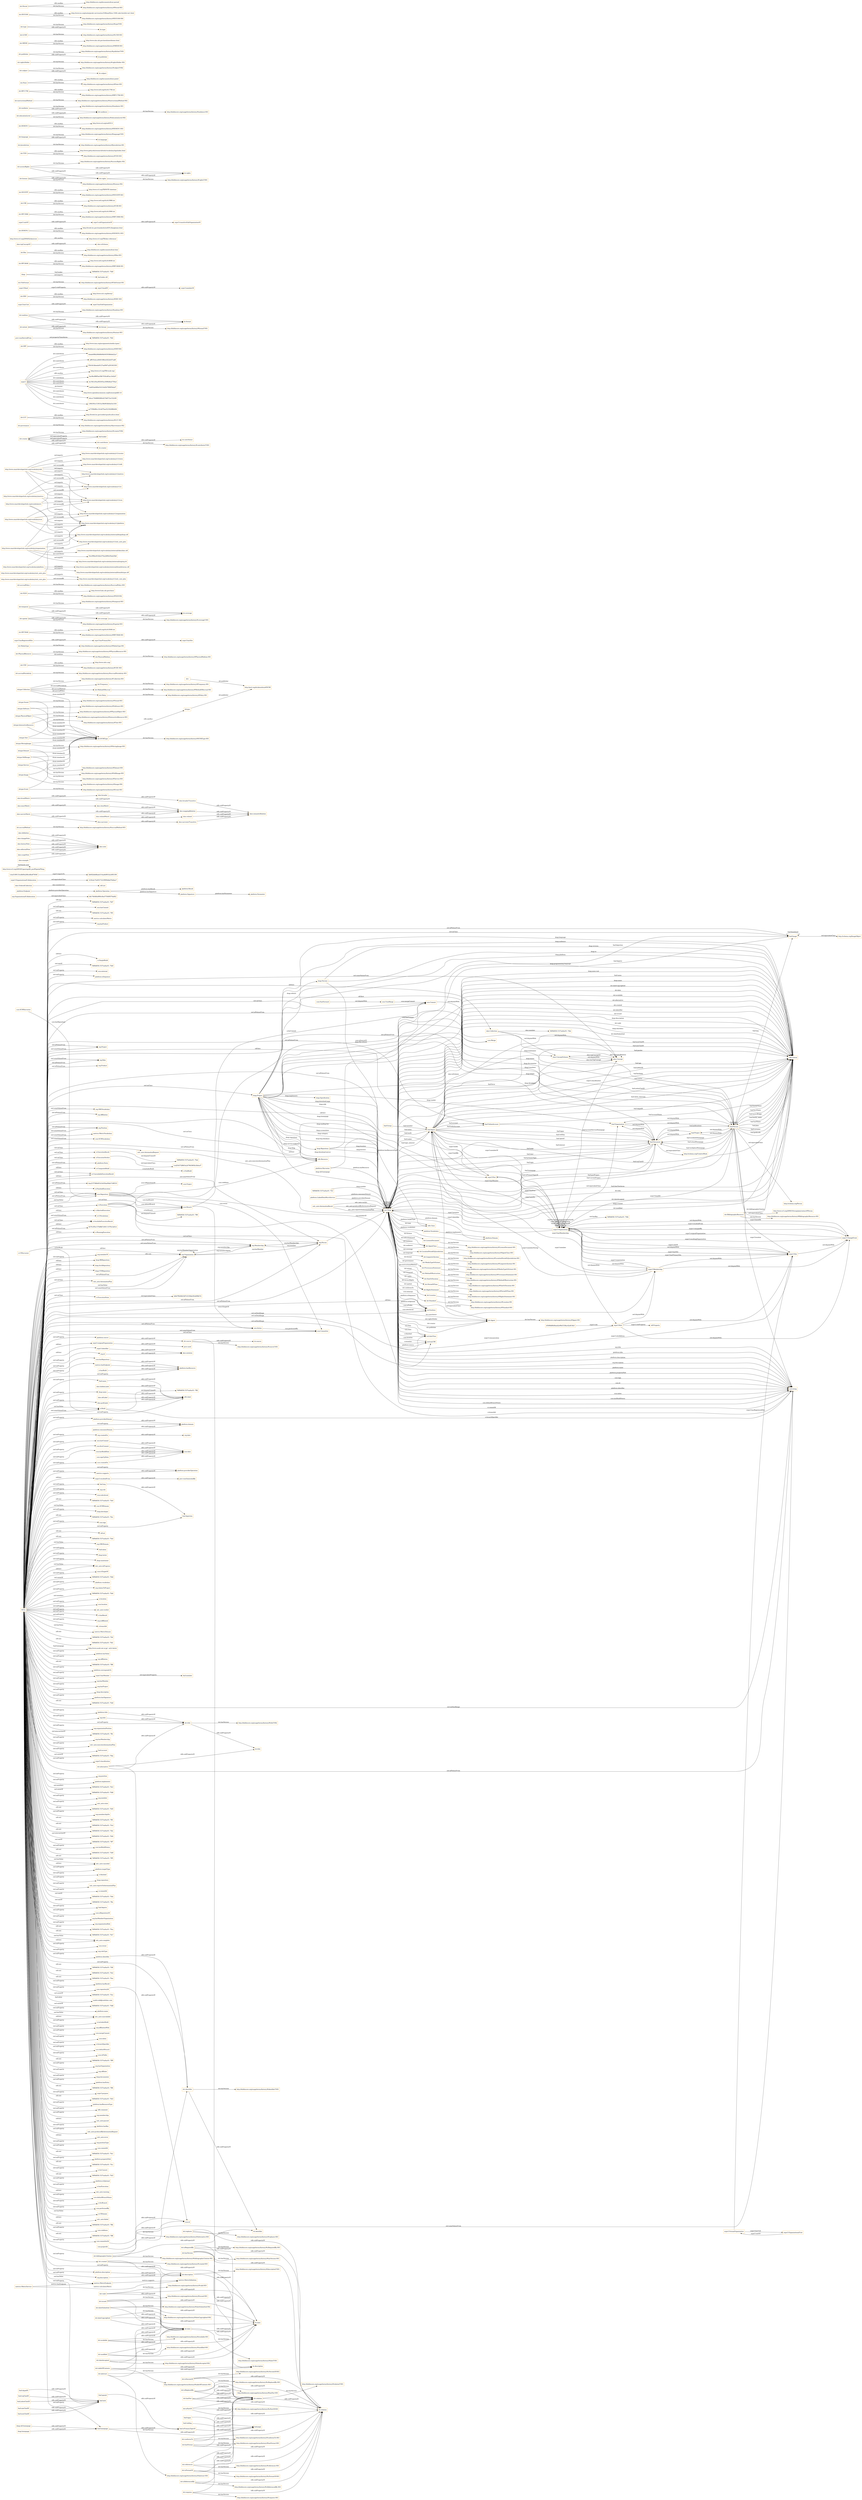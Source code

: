 digraph ar2dtool_diagram { 
rankdir=LR;
size="1501"
node [shape = rectangle, color="orange"]; "scm:Repository" "org:Organization" "org:Project" "org:Membership" "b8c74648fa9f90c0be575f4f9579a802" "org:Role" "org:OrganizationalCollaboration" "org:Product" "org:Person" "org:ORGVocabulary" "org:Affiliation" "skos:Concept" "org:Position" "metrics:MetricVocabulary" "metrics:MetricDefinition" "metrics:MetricEndpoint" "metrics:MetricService" "scm:SCMVocabulary" "scm:SCMHarvester" "scm:TrueMerge" "scm:Merge" "scm:FastForward" "scm:Commit" "scm:Branch" "scm:Action" "platform:Operation" "platform:Result" "platform:Endpoint" "platform:Signature" "platform:Parameter" "platform:Vocabulary" "platform:Domain" "platform:Harvester" "platform:LinkedDataMicroService" "platform:Entry" "2db47ffc68d3267e5106de5fcb696b7d" "ci:ExecutionResult" "ci:UnavailableExecutionResult" "ci:SubBuild" "ci:Build" "ci:ExecutionVerdict" "daa215748b401b1b430ae94de7c96533" "1cd254372ff403e247963905b1fb4cd7" "ci:FinishedExecution" "ci:CompositeBuild" "ci:Execution" "ci:CIHarvester" "ci:ExecutionState" "ci:AbortedExecution" "ci:CIVocabulary" "ci:AvailableExecutionResult" "627fc3f5e137b88b7e94111078c3e61d" "ci:RunningExecution" "56f9d658:1537ea0ac01:-7fde" "skos:OrderedCollection" "skos:Collection" "skos:ConceptScheme" "orgw3:Post" "1218cdc74c8537321f9994dbd76d4ee7" "d5498d80d9aed2e99e5338ac42e814b3" "2b602fa8d8aeb314aa6d901b2c893190" "orgw3:Site" "orgw3:FormalOrganization" "orgw3:OrganizationalCollaboration" "orgw3:Organization" "orgw3:Role" "orgw3:OrganizationalUnit" "1cba5189133cefb69a268ce8be87404f" "orgw3:ChangeEvent" "orgw3:Membership" "doap:BKRepository" "doap:ArchRepository" "doap:CVSRepository" "56f9d658:1537ea0ac01:-7fcf" "oslc_auto:AutomationResult" "oslc_auto:AutomationRequest" "oslc_auto:AutomationPlan" "foaf:Image" "foaf:Project" "foaf:Agent" "foaf:Document" "rdfs:Class" "http://www.w3.org/2003/01/geo/wgs84_pos#SpatialThing" "foaf:OnlineAccount" "foaf:Person" "foaf:Organization" "foaf:Group" ; /*classes style*/
	"ci:ExecutionVerdict" -> "1cd254372ff403e247963905b1fb4cd7" [ label = "owl:equivalentClass" ];
	"skos:definition" -> "skos:note" [ label = "rdfs:subPropertyOf" ];
	"dct:created" -> "dc:date" [ label = "rdfs:subPropertyOf" ];
	"dct:created" -> "http://dublincore.org/usage/terms/history/#created-003" [ label = "dct:hasVersion" ];
	"dct:created" -> "dct:date" [ label = "rdfs:subPropertyOf" ];
	"foaf:skypeID" -> "foaf:nick" [ label = "rdfs:subPropertyOf" ];
	"dct:accrualMethod" -> "http://dublincore.org/usage/terms/history/#accrualMethod-003" [ label = "dct:hasVersion" ];
	"skos:narrowerTransitive" -> "skos:semanticRelation" [ label = "rdfs:subPropertyOf" ];
	"dct:BibliographicResource" -> "http://dublincore.org/usage/terms/history/#BibliographicResource-001" [ label = "dct:hasVersion" ];
	"dctype:Sound" -> "dct:DCMIType" [ label = "dcam:memberOf" ];
	"dctype:Sound" -> "http://dublincore.org/usage/terms/history/#Sound-003" [ label = "dct:hasVersion" ];
	"dct:accrualPeriodicity" -> "http://dublincore.org/usage/terms/history/#accrualPeriodicity-003" [ label = "dct:hasVersion" ];
	"dct:LicenseDocument" -> "http://dublincore.org/usage/terms/history/#LicenseDocument-001" [ label = "dct:hasVersion" ];
	"dct:description" -> "dc:description" [ label = "rdfs:subPropertyOf" ];
	"dct:description" -> "http://dublincore.org/usage/terms/history/#descriptionT-001" [ label = "dct:hasVersion" ];
	"scm:lastBuildDate" -> "scm:date" [ label = "rdfs:subPropertyOf" ];
	"dctype:Software" -> "dct:DCMIType" [ label = "dcam:memberOf" ];
	"dctype:Software" -> "http://dublincore.org/usage/terms/history/#Software-003" [ label = "dct:hasVersion" ];
	"dct:UDC" -> "http://www.udcc.org/" [ label = "rdfs:seeAlso" ];
	"dct:UDC" -> "http://dublincore.org/usage/terms/history/#UDC-003" [ label = "dct:hasVersion" ];
	"dct:isReplacedBy" -> "dc:relation" [ label = "rdfs:subPropertyOf" ];
	"dct:isReplacedBy" -> "dct:relation" [ label = "rdfs:subPropertyOf" ];
	"dct:isReplacedBy" -> "http://dublincore.org/usage/terms/history/#isReplacedBy-003" [ label = "dct:hasVersion" ];
	"skos:mappingRelation" -> "skos:semanticRelation" [ label = "rdfs:subPropertyOf" ];
	"dct:hasPart" -> "dc:relation" [ label = "rdfs:subPropertyOf" ];
	"dct:hasPart" -> "http://dublincore.org/usage/terms/history/#hasPart-003" [ label = "dct:hasVersion" ];
	"dct:hasPart" -> "dct:relation" [ label = "rdfs:subPropertyOf" ];
	"ci:Build" -> "56f9d658:1537ea0ac01:-7ff2" [ label = "owl:disjointUnionOf" ];
	"dct:Agent" -> "http://dublincore.org/usage/terms/history/#Agent-001" [ label = "dct:hasVersion" ];
	"scm:Commit" -> "scm:Merge" [ label = "owl:disjointWith" ];
	"dctype:InteractiveResource" -> "dct:DCMIType" [ label = "dcam:memberOf" ];
	"dctype:InteractiveResource" -> "http://dublincore.org/usage/terms/history/#InteractiveResource-003" [ label = "dct:hasVersion" ];
	"skos:broader" -> "skos:broaderTransitive" [ label = "rdfs:subPropertyOf" ];
	"dct:source" -> "dc:source" [ label = "rdfs:subPropertyOf" ];
	"dct:source" -> "dct:relation" [ label = "rdfs:subPropertyOf" ];
	"dct:source" -> "http://dublincore.org/usage/terms/history/#sourceT-001" [ label = "dct:hasVersion" ];
	"skos:ConceptScheme" -> "skos:Concept" [ label = "owl:disjointWith" ];
	"dct:PhysicalResource" -> "http://dublincore.org/usage/terms/history/#PhysicalResource-001" [ label = "dct:hasVersion" ];
	"dct:relation" -> "http://dublincore.org/usage/terms/history/#relationT-001" [ label = "dct:hasVersion" ];
	"dct:relation" -> "dc:relation" [ label = "rdfs:subPropertyOf" ];
	"dct:isPartOf" -> "dc:relation" [ label = "rdfs:subPropertyOf" ];
	"dct:isPartOf" -> "dct:relation" [ label = "rdfs:subPropertyOf" ];
	"dct:isPartOf" -> "http://dublincore.org/usage/terms/history/#isPartOf-003" [ label = "dct:hasVersion" ];
	"foaf:weblog" -> "foaf:page" [ label = "rdfs:subPropertyOf" ];
	"platform:description" -> "dct:description" [ label = "rdfs:subPropertyOf" ];
	"dct:MediaType" -> "http://dublincore.org/usage/terms/history/#MediaType-001" [ label = "dct:hasVersion" ];
	"orgw3:originalOrganization" -> "prov:used" [ label = "rdfs:subPropertyOf" ];
	"dct:AgentClass" -> "http://dublincore.org/usage/terms/history/#AgentClass-003" [ label = "dct:hasVersion" ];
	"orgw3:hasPrimarySite" -> "orgw3:hasSite" [ label = "rdfs:subPropertyOf" ];
	"dct:tableOfContents" -> "dct:description" [ label = "rdfs:subPropertyOf" ];
	"dct:tableOfContents" -> "dc:description" [ label = "rdfs:subPropertyOf" ];
	"dct:tableOfContents" -> "http://dublincore.org/usage/terms/history/#tableOfContents-003" [ label = "dct:hasVersion" ];
	"dct:RFC5646" -> "http://www.ietf.org/rfc/rfc5646.txt" [ label = "rdfs:seeAlso" ];
	"dct:RFC5646" -> "http://dublincore.org/usage/terms/history/#RFC5646-001" [ label = "dct:hasVersion" ];
	"skos:broadMatch" -> "skos:broader" [ label = "rdfs:subPropertyOf" ];
	"skos:broadMatch" -> "skos:mappingRelation" [ label = "rdfs:subPropertyOf" ];
	"dct:dateCopyrighted" -> "dct:date" [ label = "rdfs:subPropertyOf" ];
	"dct:dateCopyrighted" -> "dc:date" [ label = "rdfs:subPropertyOf" ];
	"dct:dateCopyrighted" -> "http://dublincore.org/usage/terms/history/#dateCopyrighted-002" [ label = "dct:hasVersion" ];
	"dct:coverage" -> "http://dublincore.org/usage/terms/history/#coverageT-001" [ label = "dct:hasVersion" ];
	"dct:coverage" -> "dc:coverage" [ label = "rdfs:subPropertyOf" ];
	"dct:NLM" -> "http://wwwcf.nlm.nih.gov/class/" [ label = "rdfs:seeAlso" ];
	"dct:NLM" -> "http://dublincore.org/usage/terms/history/#NLM-002" [ label = "dct:hasVersion" ];
	"dct:accrualPolicy" -> "http://dublincore.org/usage/terms/history/#accrualPolicy-003" [ label = "dct:hasVersion" ];
	"http://www.smartdeveloperhub.org/vocabulary/sdh" -> "http://www.smartdeveloperhub.org/vocabulary/v1/curator" [ label = "owl:imports" ];
	"http://www.smartdeveloperhub.org/vocabulary/sdh" -> "http://www.smartdeveloperhub.org/vocabulary/v1/views" [ label = "owl:imports" ];
	"http://www.smartdeveloperhub.org/vocabulary/sdh" -> "http://www.smartdeveloperhub.org/vocabulary/v1/metrics" [ label = "owl:imports" ];
	"http://www.smartdeveloperhub.org/vocabulary/sdh" -> "http://www.smartdeveloperhub.org/vocabulary/v1/organization" [ label = "owl:imports" ];
	"http://www.smartdeveloperhub.org/vocabulary/sdh" -> "http://www.smartdeveloperhub.org/vocabulary/v1/scm" [ label = "owl:imports" ];
	"http://www.smartdeveloperhub.org/vocabulary/sdh" -> "http://www.smartdeveloperhub.org/vocabulary/v1/ci" [ label = "owl:imports" ];
	"http://www.smartdeveloperhub.org/vocabulary/sdh" -> "http://www.smartdeveloperhub.org/vocabulary/v1/platform" [ label = "owl:imports" ];
	"http://www.smartdeveloperhub.org/vocabulary/sdh" -> "http://www.smartdeveloperhub.org/vocabulary/v1/sdh" [ label = "owl:versionIRI" ];
	"skos:related" -> "skos:semanticRelation" [ label = "rdfs:subPropertyOf" ];
	"dct:creator" -> "http://dublincore.org/usage/terms/history/#creatorT-002" [ label = "dct:hasVersion" ];
	"dct:creator" -> "foaf:maker" [ label = "owl:equivalentProperty" ];
	"dct:creator" -> "dct:contributor" [ label = "rdfs:subPropertyOf" ];
	"dct:creator" -> "dc:creator" [ label = "rdfs:subPropertyOf" ];
	"dct:provenance" -> "http://dublincore.org/usage/terms/history/#provenance-002" [ label = "dct:hasVersion" ];
	"ci:ExecutionState" -> "2db47ffc68d3267e5106de5fcb696b7d" [ label = "owl:equivalentClass" ];
	"dctype:Collection" -> "dct:DCMIType" [ label = "dcam:memberOf" ];
	"dctype:Collection" -> "http://dublincore.org/usage/terms/history/#Collection-003" [ label = "dct:hasVersion" ];
	"dct:LCC" -> "http://lcweb.loc.gov/catdir/cpso/lcco/lcco.html" [ label = "rdfs:seeAlso" ];
	"dct:LCC" -> "http://dublincore.org/usage/terms/history/#LCC-003" [ label = "dct:hasVersion" ];
	"dctype:PhysicalObject" -> "dct:DCMIType" [ label = "dcam:memberOf" ];
	"dctype:PhysicalObject" -> "http://dublincore.org/usage/terms/history/#PhysicalObject-003" [ label = "dct:hasVersion" ];
	"orgw3:" -> "dadab0f8b268d8b84b045938b8a622a7" [ label = "dct:contributor" ];
	"orgw3:" -> "aff919cdccd04010f8cb3f22b457edff" [ label = "dct:contributor" ];
	"orgw3:" -> "55b3d1dbeede9127ea0947a291043303" [ label = "dct:contributor" ];
	"orgw3:" -> "http://www.w3.org/TR/vocab-org/" [ label = "rdfs:seeAlso" ];
	"orgw3:" -> "9ac9bcf88f5ee58b703fcd65ac1b42d7" [ label = "dct:contributor" ];
	"orgw3:" -> "da19b3cf4eaf92045ee3696d6ab759ad" [ label = "dct:contributor" ];
	"orgw3:" -> "da605ab080ef1631fef2b7990f54daf7" [ label = "dct:contributor" ];
	"orgw3:" -> "http://www.opendatacommons.org/licenses/pddl/1.0/" [ label = "dct:license" ];
	"orgw3:" -> "fefca1764880f280c627b6572e152249" [ label = "dct:contributor" ];
	"orgw3:" -> "c396395e153933a39b993fb9a43e3301" [ label = "dct:contributor" ];
	"orgw3:" -> "aa7356b88cc10c4d70ae52104288b464" [ label = "dct:contributor" ];
	"dct:title" -> "dc:title" [ label = "rdfs:subPropertyOf" ];
	"dct:title" -> "http://dublincore.org/usage/terms/history/#titleT-002" [ label = "dct:hasVersion" ];
	"dct:IMT" -> "http://www.iana.org/assignments/media-types/" [ label = "rdfs:seeAlso" ];
	"dct:IMT" -> "http://dublincore.org/usage/terms/history/#IMT-004" [ label = "dct:hasVersion" ];
	"dct:LocationPeriodOrJurisdiction" -> "http://dublincore.org/usage/terms/history/#LocationPeriodOrJurisdiction-001" [ label = "dct:hasVersion" ];
	"prov:wasDerivedFrom" -> "56f9d658:1537ea0ac01:-7fd2" [ label = "owl:propertyChainAxiom" ];
	"dct:medium" -> "http://dublincore.org/usage/terms/history/#medium-003" [ label = "dct:hasVersion" ];
	"dct:medium" -> "dct:format" [ label = "rdfs:subPropertyOf" ];
	"dct:medium" -> "dc:format" [ label = "rdfs:subPropertyOf" ];
	"orgw3:Membership" -> "orgw3:ChangeEvent" [ label = "owl:disjointWith" ];
	"orgw3:Membership" -> "orgw3:Site" [ label = "owl:disjointWith" ];
	"dct:available" -> "http://dublincore.org/usage/terms/history/#available-003" [ label = "dct:hasVersion" ];
	"dct:available" -> "dc:date" [ label = "rdfs:subPropertyOf" ];
	"dct:available" -> "dct:date" [ label = "rdfs:subPropertyOf" ];
	"foaf:icqChatID" -> "foaf:nick" [ label = "rdfs:subPropertyOf" ];
	"skos:changeNote" -> "skos:note" [ label = "rdfs:subPropertyOf" ];
	"ci:hasBuild" -> "platform:hasResource" [ label = "rdfs:subPropertyOf" ];
	"skos:prefLabel" -> "rdfs:label" [ label = "rdfs:subPropertyOf" ];
	"orgw3:hasRegisteredSite" -> "orgw3:hasPrimarySite" [ label = "rdfs:subPropertyOf" ];
	"orgw3:hasUnit" -> "orgw3:hasSubOrganization" [ label = "rdfs:subPropertyOf" ];
	"dct:hasFormat" -> "http://dublincore.org/usage/terms/history/#hasFormat-003" [ label = "dct:hasVersion" ];
	"dct:hasFormat" -> "dct:relation" [ label = "rdfs:subPropertyOf" ];
	"dct:hasFormat" -> "dc:relation" [ label = "rdfs:subPropertyOf" ];
	"foaf:homepage" -> "foaf:page" [ label = "rdfs:subPropertyOf" ];
	"foaf:homepage" -> "foaf:isPrimaryTopicOf" [ label = "rdfs:subPropertyOf" ];
	"scm:projectId" -> "scm:id" [ label = "rdfs:subPropertyOf" ];
	"dct:LinguisticSystem" -> "http://dublincore.org/usage/terms/history/#LinguisticSystem-001" [ label = "dct:hasVersion" ];
	"org:id" -> "skos:notation" [ label = "rdfs:subPropertyOf" ];
	"dct:DDC" -> "http://www.oclc.org/dewey/" [ label = "rdfs:seeAlso" ];
	"dct:DDC" -> "http://dublincore.org/usage/terms/history/#DDC-003" [ label = "dct:hasVersion" ];
	"metrics:hasEndpoint" -> "platform:hasResource" [ label = "rdfs:subPropertyOf" ];
	"skos:broaderTransitive" -> "skos:semanticRelation" [ label = "rdfs:subPropertyOf" ];
	"orgw3:headOf" -> "orgw3:memberOf" [ label = "rdfs:subPropertyOf" ];
	"dct:FileFormat" -> "http://dublincore.org/usage/terms/history/#FileFormat-001" [ label = "dct:hasVersion" ];
	"doap:" -> "56f9d658:1537ea0ac01:-7fd0" [ label = "foaf:maker" ];
	"doap:" -> "foaf:index.rdf" [ label = "owl:imports" ];
	"skos:narrowMatch" -> "skos:narrower" [ label = "rdfs:subPropertyOf" ];
	"skos:narrowMatch" -> "skos:mappingRelation" [ label = "rdfs:subPropertyOf" ];
	"skos:hiddenLabel" -> "rdfs:label" [ label = "rdfs:subPropertyOf" ];
	"dct:RFC4646" -> "http://www.ietf.org/rfc/rfc4646.txt" [ label = "rdfs:seeAlso" ];
	"dct:RFC4646" -> "http://dublincore.org/usage/terms/history/#RFC4646-001" [ label = "dct:hasVersion" ];
	"ci:ExecutionResult" -> "56f9d658:1537ea0ac01:-7fed" [ label = "owl:disjointUnionOf" ];
	"dct:Frequency" -> "http://dublincore.org/usage/terms/history/#Frequency-001" [ label = "dct:hasVersion" ];
	"foaf:maker" -> "dct:creator" [ label = "owl:equivalentProperty" ];
	"dct:bibliographicCitation" -> "http://dublincore.org/usage/terms/history/#bibliographicCitation-002" [ label = "dct:hasVersion" ];
	"dct:bibliographicCitation" -> "dc:identifier" [ label = "rdfs:subPropertyOf" ];
	"dct:bibliographicCitation" -> "dct:identifier" [ label = "rdfs:subPropertyOf" ];
	"dct:replaces" -> "http://dublincore.org/usage/terms/history/#replaces-003" [ label = "dct:hasVersion" ];
	"dct:replaces" -> "dc:relation" [ label = "rdfs:subPropertyOf" ];
	"dct:replaces" -> "dct:relation" [ label = "rdfs:subPropertyOf" ];
	"dct:Box" -> "http://dublincore.org/documents/dcmi-box/" [ label = "rdfs:seeAlso" ];
	"dct:Box" -> "http://dublincore.org/usage/terms/history/#Box-003" [ label = "dct:hasVersion" ];
	"orgw3:Organization" -> "orgw3:Role" [ label = "owl:disjointWith" ];
	"orgw3:Organization" -> "56f9d658:1537ea0ac01:-7fdb" [ label = "owl:hasKey" ];
	"orgw3:Organization" -> "orgw3:ChangeEvent" [ label = "owl:disjointWith" ];
	"orgw3:Organization" -> "foaf:Organization" [ label = "owl:equivalentClass" ];
	"orgw3:Organization" -> "orgw3:Membership" [ label = "owl:disjointWith" ];
	"orgw3:Organization" -> "orgw3:Site" [ label = "owl:disjointWith" ];
	"scm:lastCommit" -> "scm:date" [ label = "rdfs:subPropertyOf" ];
	"skos:topConceptOf" -> "skos:inScheme" [ label = "rdfs:subPropertyOf" ];
	"doap:old-homepage" -> "foaf:homepage" [ label = "rdfs:subPropertyOf" ];
	"dct:" -> "http://purl.org/dc/aboutdcmi#DCMI" [ label = "dct:publisher" ];
	"http://www.w3.org/2004/02/skos/core" -> "http://www.w3.org/TR/skos-reference/" [ label = "rdfs:seeAlso" ];
	"foaf:openid" -> "foaf:isPrimaryTopicOf" [ label = "rdfs:subPropertyOf" ];
	"dct:temporal" -> "dct:coverage" [ label = "rdfs:subPropertyOf" ];
	"dct:temporal" -> "http://dublincore.org/usage/terms/history/#temporal-003" [ label = "dct:hasVersion" ];
	"dct:temporal" -> "dc:coverage" [ label = "rdfs:subPropertyOf" ];
	"dct:ISO639-2" -> "http://lcweb.loc.gov/standards/iso639-2/langhome.html" [ label = "rdfs:seeAlso" ];
	"dct:ISO639-2" -> "http://dublincore.org/usage/terms/history/#ISO639-2-003" [ label = "dct:hasVersion" ];
	"dct:valid" -> "dc:date" [ label = "rdfs:subPropertyOf" ];
	"dct:valid" -> "dct:date" [ label = "rdfs:subPropertyOf" ];
	"dct:valid" -> "http://dublincore.org/usage/terms/history/#valid-003" [ label = "dct:hasVersion" ];
	"scm:signUpDate" -> "scm:date" [ label = "rdfs:subPropertyOf" ];
	"skos:relatedMatch" -> "skos:related" [ label = "rdfs:subPropertyOf" ];
	"skos:relatedMatch" -> "skos:mappingRelation" [ label = "rdfs:subPropertyOf" ];
	"orgw3:subOrganizationOf" -> "orgw3:transitiveSubOrganizationOf" [ label = "rdfs:subPropertyOf" ];
	"dct:RFC3066" -> "http://www.ietf.org/rfc/rfc3066.txt" [ label = "rdfs:seeAlso" ];
	"dct:RFC3066" -> "http://dublincore.org/usage/terms/history/#RFC3066-002" [ label = "dct:hasVersion" ];
	"ci:Execution" -> "56f9d658:1537ea0ac01:-7ff0" [ label = "owl:disjointUnionOf" ];
	"doap:name" -> "rdfs:label" [ label = "rdfs:subPropertyOf" ];
	"platform:providesDomain" -> "platform:domain" [ label = "rdfs:subPropertyOf" ];
	"http://www.smartdeveloperhub.org/vocabulary/scm" -> "http://www.smartdeveloperhub.org/vocabulary/v1/organization" [ label = "owl:imports" ];
	"http://www.smartdeveloperhub.org/vocabulary/scm" -> "http://www.smartdeveloperhub.org/vocabulary/v1/platform" [ label = "owl:imports" ];
	"http://www.smartdeveloperhub.org/vocabulary/scm" -> "http://www.smartdeveloperhub.org/vocabulary/external/doap/doap.rdf" [ label = "owl:imports" ];
	"http://www.smartdeveloperhub.org/vocabulary/scm" -> "http://www.smartdeveloperhub.org/vocabulary/v1/scm" [ label = "owl:versionIRI" ];
	"dct:extent" -> "http://dublincore.org/usage/terms/history/#extent-003" [ label = "dct:hasVersion" ];
	"dct:extent" -> "dc:format" [ label = "rdfs:subPropertyOf" ];
	"dct:extent" -> "dct:format" [ label = "rdfs:subPropertyOf" ];
	"http://www.smartdeveloperhub.org/vocabulary/oslc_auto_plus" -> "http://www.smartdeveloperhub.org/vocabulary/v1/oslc_core_plus" [ label = "owl:imports" ];
	"http://www.smartdeveloperhub.org/vocabulary/oslc_auto_plus" -> "http://www.smartdeveloperhub.org/vocabulary/v1/oslc_auto_plus" [ label = "owl:versionIRI" ];
	"dct:MediaTypeOrExtent" -> "http://dublincore.org/usage/terms/history/#MediaTypeOrExtent-001" [ label = "dct:hasVersion" ];
	"dct:URI" -> "http://www.ietf.org/rfc/rfc3986.txt" [ label = "rdfs:seeAlso" ];
	"dct:URI" -> "http://dublincore.org/usage/terms/history/#URI-003" [ label = "dct:hasVersion" ];
	"dct:date" -> "http://dublincore.org/usage/terms/history/#dateT-001" [ label = "dct:hasVersion" ];
	"dct:date" -> "dc:date" [ label = "rdfs:subPropertyOf" ];
	"dct:PhysicalMedium" -> "http://dublincore.org/usage/terms/history/#PhysicalMedium-001" [ label = "dct:hasVersion" ];
	"dct:W3CDTF" -> "http://www.w3.org/TR/NOTE-datetime" [ label = "rdfs:seeAlso" ];
	"dct:W3CDTF" -> "http://dublincore.org/usage/terms/history/#W3CDTF-003" [ label = "dct:hasVersion" ];
	"dct:accessRights" -> "dc:rights" [ label = "rdfs:subPropertyOf" ];
	"dct:accessRights" -> "dct:rights" [ label = "rdfs:subPropertyOf" ];
	"dct:accessRights" -> "http://dublincore.org/usage/terms/history/#accessRights-002" [ label = "dct:hasVersion" ];
	"platform:title" -> "dct:title" [ label = "rdfs:subPropertyOf" ];
	"dct:ProvenanceStatement" -> "http://dublincore.org/usage/terms/history/#ProvenanceStatement-001" [ label = "dct:hasVersion" ];
	"org:OrganizationalCollaboration" -> "b8c74648fa9f90c0be575f4f9579a802" [ label = "owl:equivalentClass" ];
	"dct:TGN" -> "http://www.getty.edu/research/tools/vocabulary/tgn/index.html" [ label = "rdfs:seeAlso" ];
	"dct:TGN" -> "http://dublincore.org/usage/terms/history/#TGN-003" [ label = "dct:hasVersion" ];
	"dct:Jurisdiction" -> "http://dublincore.org/usage/terms/history/#Jurisdiction-001" [ label = "dct:hasVersion" ];
	"dct:DCMIType" -> "dctype:" [ label = "rdfs:seeAlso" ];
	"dct:DCMIType" -> "http://dublincore.org/usage/terms/history/#DCMIType-005" [ label = "dct:hasVersion" ];
	"orgw3:identifier" -> "skos:notation" [ label = "rdfs:subPropertyOf" ];
	"dct:language" -> "http://dublincore.org/usage/terms/history/#languageT-001" [ label = "dct:hasVersion" ];
	"dct:language" -> "dc:language" [ label = "rdfs:subPropertyOf" ];
	"orgw3:OrganizationalCollaboration" -> "1218cdc74c8537321f9994dbd76d4ee7" [ label = "owl:equivalentClass" ];
	"foaf:Image" -> "http://schema.org/ImageObject" [ label = "owl:equivalentClass" ];
	"foaf:Person" -> "foaf:Project" [ label = "owl:disjointWith" ];
	"foaf:Person" -> "http://schema.org/Person" [ label = "owl:equivalentClass" ];
	"foaf:Person" -> "http://www.w3.org/2000/10/swap/pim/contact#Person" [ label = "owl:equivalentClass" ];
	"foaf:Person" -> "foaf:Organization" [ label = "owl:disjointWith" ];
	"orgw3:Head" -> "orgw3:headOf" [ label = "orgw3:roleProperty" ];
	"org:createdOn" -> "org:date" [ label = "rdfs:subPropertyOf" ];
	"dct:isRequiredBy" -> "dc:relation" [ label = "rdfs:subPropertyOf" ];
	"dct:isRequiredBy" -> "http://dublincore.org/usage/terms/history/#isRequiredBy-003" [ label = "dct:hasVersion" ];
	"dct:isRequiredBy" -> "dct:relation" [ label = "rdfs:subPropertyOf" ];
	"scm:createdOn" -> "scm:date" [ label = "rdfs:subPropertyOf" ];
	"dct:ISO639-3" -> "http://www.sil.org/iso639-3/" [ label = "rdfs:seeAlso" ];
	"dct:ISO639-3" -> "http://dublincore.org/usage/terms/history/#ISO639-3-001" [ label = "dct:hasVersion" ];
	"foaf:name" -> "rdfs:label" [ label = "rdfs:subPropertyOf" ];
	"dctype:Text" -> "dct:DCMIType" [ label = "dcam:memberOf" ];
	"dctype:Text" -> "http://dublincore.org/usage/terms/history/#Text-003" [ label = "dct:hasVersion" ];
	"http://www.smartdeveloperhub.org/vocabulary/metrics" -> "http://www.smartdeveloperhub.org/vocabulary/v1/scm" [ label = "owl:imports" ];
	"http://www.smartdeveloperhub.org/vocabulary/metrics" -> "http://www.smartdeveloperhub.org/vocabulary/v1/ci" [ label = "owl:imports" ];
	"http://www.smartdeveloperhub.org/vocabulary/metrics" -> "http://www.smartdeveloperhub.org/vocabulary/v1/platform" [ label = "owl:imports" ];
	"http://www.smartdeveloperhub.org/vocabulary/metrics" -> "http://www.smartdeveloperhub.org/vocabulary/v1/metrics" [ label = "owl:versionIRI" ];
	"metrics:supports" -> "platform:providesOperation" [ label = "rdfs:subPropertyOf" ];
	"orgw3:unitOf" -> "orgw3:subOrganizationOf" [ label = "rdfs:subPropertyOf" ];
	"dctype:MovingImage" -> "dct:DCMIType" [ label = "dcam:memberOf" ];
	"dctype:MovingImage" -> "http://dublincore.org/usage/terms/history/#MovingImage-003" [ label = "dct:hasVersion" ];
	"skos:historyNote" -> "skos:note" [ label = "rdfs:subPropertyOf" ];
	"dctype:Image" -> "dct:DCMIType" [ label = "dcam:memberOf" ];
	"dctype:Image" -> "http://dublincore.org/usage/terms/history/#Image-004" [ label = "dct:hasVersion" ];
	"skos:editorialNote" -> "skos:note" [ label = "rdfs:subPropertyOf" ];
	"dct:isVersionOf" -> "http://dublincore.org/usage/terms/history/#isVersionOf-003" [ label = "dct:hasVersion" ];
	"dct:isVersionOf" -> "dct:relation" [ label = "rdfs:subPropertyOf" ];
	"dct:isVersionOf" -> "dc:relation" [ label = "rdfs:subPropertyOf" ];
	"orgw3:resultedFrom" -> "prov:wasGeneratedBy" [ label = "rdfs:subPropertyOf" ];
	"orgw3:Site" -> "orgw3:ChangeEvent" [ label = "owl:disjointWith" ];
	"dct:conformsTo" -> "dc:relation" [ label = "rdfs:subPropertyOf" ];
	"dct:conformsTo" -> "http://dublincore.org/usage/terms/history/#conformsTo-003" [ label = "dct:hasVersion" ];
	"dct:conformsTo" -> "dct:relation" [ label = "rdfs:subPropertyOf" ];
	"foaf:yahooChatID" -> "foaf:nick" [ label = "rdfs:subPropertyOf" ];
	"dct:issued" -> "dct:date" [ label = "rdfs:subPropertyOf" ];
	"dct:issued" -> "http://dublincore.org/usage/terms/history/#issued-003" [ label = "dct:hasVersion" ];
	"dct:issued" -> "dc:date" [ label = "rdfs:subPropertyOf" ];
	"dct:abstract" -> "dct:description" [ label = "rdfs:subPropertyOf" ];
	"dct:abstract" -> "dc:description" [ label = "rdfs:subPropertyOf" ];
	"dct:abstract" -> "http://dublincore.org/usage/terms/history/#abstract-003" [ label = "dct:hasVersion" ];
	"dct:MethodOfAccrual" -> "http://dublincore.org/usage/terms/history/#MethodOfAccrual-001" [ label = "dct:hasVersion" ];
	"foaf:aimChatID" -> "foaf:nick" [ label = "rdfs:subPropertyOf" ];
	"scm:hasRepository" -> "platform:hasResource" [ label = "rdfs:subPropertyOf" ];
	"dctype:StillImage" -> "http://dublincore.org/usage/terms/history/#StillImage-003" [ label = "dct:hasVersion" ];
	"dctype:StillImage" -> "dct:DCMIType" [ label = "dcam:memberOf" ];
	"platform:consumesDomain" -> "platform:domain" [ label = "rdfs:subPropertyOf" ];
	"skos:exactMatch" -> "skos:closeMatch" [ label = "rdfs:subPropertyOf" ];
	"dct:audience" -> "http://dublincore.org/usage/terms/history/#audience-003" [ label = "dct:hasVersion" ];
	"dct:references" -> "dc:relation" [ label = "rdfs:subPropertyOf" ];
	"dct:references" -> "http://dublincore.org/usage/terms/history/#references-003" [ label = "dct:hasVersion" ];
	"dct:references" -> "dct:relation" [ label = "rdfs:subPropertyOf" ];
	"skos:scopeNote" -> "skos:note" [ label = "rdfs:subPropertyOf" ];
	"dct:alternative" -> "dct:title" [ label = "rdfs:subPropertyOf" ];
	"dct:alternative" -> "dc:title" [ label = "rdfs:subPropertyOf" ];
	"dct:alternative" -> "http://dublincore.org/usage/terms/history/#alternative-003" [ label = "dct:hasVersion" ];
	"skos:altLabel" -> "rdfs:label" [ label = "rdfs:subPropertyOf" ];
	"dct:identifier" -> "dc:identifier" [ label = "rdfs:subPropertyOf" ];
	"dct:identifier" -> "http://dublincore.org/usage/terms/history/#identifierT-001" [ label = "dct:hasVersion" ];
	"doap:homepage" -> "foaf:homepage" [ label = "rdfs:subPropertyOf" ];
	"skos:narrower" -> "skos:narrowerTransitive" [ label = "rdfs:subPropertyOf" ];
	"dct:instructionalMethod" -> "http://dublincore.org/usage/terms/history/#instructionalMethod-002" [ label = "dct:hasVersion" ];
	"dct:dateSubmitted" -> "dc:date" [ label = "rdfs:subPropertyOf" ];
	"dct:dateSubmitted" -> "dct:date" [ label = "rdfs:subPropertyOf" ];
	"dct:dateSubmitted" -> "http://dublincore.org/usage/terms/history/#dateSubmitted-002" [ label = "dct:hasVersion" ];
	"http://www.smartdeveloperhub.org/vocabulary/organization" -> "http://www.smartdeveloperhub.org/vocabulary/external/org/org.ttl" [ label = "owl:imports" ];
	"http://www.smartdeveloperhub.org/vocabulary/organization" -> "http://www.smartdeveloperhub.org/vocabulary/v1/platform" [ label = "owl:imports" ];
	"http://www.smartdeveloperhub.org/vocabulary/organization" -> "http://www.smartdeveloperhub.org/vocabulary/external/doap/doap.rdf" [ label = "owl:imports" ];
	"http://www.smartdeveloperhub.org/vocabulary/organization" -> "http://www.smartdeveloperhub.org/vocabulary/external/skos/skos.rdf" [ label = "owl:imports" ];
	"http://www.smartdeveloperhub.org/vocabulary/organization" -> "03a399bc8102b237fa22f09c05eb25b8" [ label = "dct:contributor" ];
	"http://www.smartdeveloperhub.org/vocabulary/organization" -> "http://www.smartdeveloperhub.org/vocabulary/v1/organization" [ label = "owl:versionIRI" ];
	"dct:isFormatOf" -> "http://dublincore.org/usage/terms/history/#isFormatOf-003" [ label = "dct:hasVersion" ];
	"dct:isFormatOf" -> "dc:relation" [ label = "rdfs:subPropertyOf" ];
	"dct:isFormatOf" -> "dct:relation" [ label = "rdfs:subPropertyOf" ];
	"dctype:Event" -> "dct:DCMIType" [ label = "dcam:memberOf" ];
	"dctype:Event" -> "http://dublincore.org/usage/terms/history/#Event-003" [ label = "dct:hasVersion" ];
	"dct:mediator" -> "http://dublincore.org/usage/terms/history/#mediator-003" [ label = "dct:hasVersion" ];
	"dct:mediator" -> "dct:audience" [ label = "rdfs:subPropertyOf" ];
	"scm:firstCommit" -> "scm:date" [ label = "rdfs:subPropertyOf" ];
	"foaf:Organization" -> "foaf:Document" [ label = "owl:disjointWith" ];
	"foaf:Organization" -> "foaf:Person" [ label = "owl:disjointWith" ];
	"dct:Policy" -> "http://dublincore.org/usage/terms/history/#Policy-001" [ label = "dct:hasVersion" ];
	"dct:MethodOfInstruction" -> "http://dublincore.org/usage/terms/history/#MethodOfInstruction-001" [ label = "dct:hasVersion" ];
	"org:description" -> "dct:description" [ label = "rdfs:subPropertyOf" ];
	"http://www.smartdeveloperhub.org/vocabulary/oslc_core_plus" -> "http://www.smartdeveloperhub.org/vocabulary/v1/oslc_core_plus" [ label = "owl:versionIRI" ];
	"dct:SizeOrDuration" -> "http://dublincore.org/usage/terms/history/#SizeOrDuration-001" [ label = "dct:hasVersion" ];
	"dct:isReferencedBy" -> "dc:relation" [ label = "rdfs:subPropertyOf" ];
	"dct:isReferencedBy" -> "dct:relation" [ label = "rdfs:subPropertyOf" ];
	"dct:isReferencedBy" -> "http://dublincore.org/usage/terms/history/#isReferencedBy-003" [ label = "dct:hasVersion" ];
	"foaf:msnChatID" -> "foaf:nick" [ label = "rdfs:subPropertyOf" ];
	"dct:RFC1766" -> "http://www.ietf.org/rfc/rfc1766.txt" [ label = "rdfs:seeAlso" ];
	"dct:RFC1766" -> "http://dublincore.org/usage/terms/history/#RFC1766-003" [ label = "dct:hasVersion" ];
	"http://www.smartdeveloperhub.org/vocabulary/platform" -> "http://www.smartdeveloperhub.org/vocabulary/external/dcmi/dctype.rdf" [ label = "owl:imports" ];
	"http://www.smartdeveloperhub.org/vocabulary/platform" -> "http://www.smartdeveloperhub.org/vocabulary/external/dcmi/dcterms.rdf" [ label = "owl:imports" ];
	"http://www.smartdeveloperhub.org/vocabulary/platform" -> "http://www.smartdeveloperhub.org/vocabulary/v1/platform" [ label = "owl:versionIRI" ];
	"dct:Point" -> "http://dublincore.org/documents/dcmi-point/" [ label = "rdfs:seeAlso" ];
	"dct:Point" -> "http://dublincore.org/usage/terms/history/#Point-003" [ label = "dct:hasVersion" ];
	"skos:closeMatch" -> "skos:mappingRelation" [ label = "rdfs:subPropertyOf" ];
	"dct:requires" -> "http://dublincore.org/usage/terms/history/#requires-003" [ label = "dct:hasVersion" ];
	"dct:requires" -> "dc:relation" [ label = "rdfs:subPropertyOf" ];
	"dct:requires" -> "dct:relation" [ label = "rdfs:subPropertyOf" ];
	"dct:rights" -> "http://dublincore.org/usage/terms/history/#rightsT-001" [ label = "dct:hasVersion" ];
	"dct:rights" -> "dc:rights" [ label = "rdfs:subPropertyOf" ];
	"dct:subject" -> "http://dublincore.org/usage/terms/history/#subjectT-002" [ label = "dct:hasVersion" ];
	"dct:subject" -> "dc:subject" [ label = "rdfs:subPropertyOf" ];
	"dct:PeriodOfTime" -> "http://dublincore.org/usage/terms/history/#PeriodOfTime-001" [ label = "dct:hasVersion" ];
	"http://www.smartdeveloperhub.org/vocabulary/ci" -> "http://www.smartdeveloperhub.org/vocabulary/v1/scm" [ label = "owl:imports" ];
	"http://www.smartdeveloperhub.org/vocabulary/ci" -> "http://www.smartdeveloperhub.org/vocabulary/v1/oslc_auto_plus" [ label = "owl:imports" ];
	"http://www.smartdeveloperhub.org/vocabulary/ci" -> "http://www.smartdeveloperhub.org/vocabulary/v1/platform" [ label = "owl:imports" ];
	"http://www.smartdeveloperhub.org/vocabulary/ci" -> "http://www.smartdeveloperhub.org/vocabulary/v1/ci" [ label = "owl:versionIRI" ];
	"foaf:isPrimaryTopicOf" -> "foaf:page" [ label = "rdfs:subPropertyOf" ];
	"scm:FastForward" -> "scm:TrueMerge" [ label = "owl:disjointWith" ];
	"dct:rightsHolder" -> "http://dublincore.org/usage/terms/history/#rightsHolder-002" [ label = "dct:hasVersion" ];
	"dct:spatial" -> "http://dublincore.org/usage/terms/history/#spatial-003" [ label = "dct:hasVersion" ];
	"dct:spatial" -> "dct:coverage" [ label = "rdfs:subPropertyOf" ];
	"dct:spatial" -> "dc:coverage" [ label = "rdfs:subPropertyOf" ];
	"dct:publisher" -> "http://dublincore.org/usage/terms/history/#publisherT-001" [ label = "dct:hasVersion" ];
	"dct:publisher" -> "dc:publisher" [ label = "rdfs:subPropertyOf" ];
	"dct:RightsStatement" -> "http://dublincore.org/usage/terms/history/#RightsStatement-001" [ label = "dct:hasVersion" ];
	"dct:MESH" -> "http://www.nlm.nih.gov/mesh/meshhome.html" [ label = "rdfs:seeAlso" ];
	"dct:MESH" -> "http://dublincore.org/usage/terms/history/#MESH-003" [ label = "dct:hasVersion" ];
	"foaf:img" -> "foaf:depiction" [ label = "rdfs:subPropertyOf" ];
	"foaf:Project" -> "foaf:Document" [ label = "owl:disjointWith" ];
	"foaf:Project" -> "foaf:Person" [ label = "owl:disjointWith" ];
	"platform:identifier" -> "dct:identifier" [ label = "rdfs:subPropertyOf" ];
	"org:title" -> "dct:title" [ label = "rdfs:subPropertyOf" ];
	"dct:Location" -> "http://dublincore.org/usage/terms/history/#Location-001" [ label = "dct:hasVersion" ];
	"dctype:Dataset" -> "dct:DCMIType" [ label = "dcam:memberOf" ];
	"dctype:Dataset" -> "http://dublincore.org/usage/terms/history/#Dataset-003" [ label = "dct:hasVersion" ];
	"orgw3:hasMember" -> "foaf:member" [ label = "owl:equivalentProperty" ];
	"dct:format" -> "http://dublincore.org/usage/terms/history/#formatT-001" [ label = "dct:hasVersion" ];
	"dct:format" -> "dc:format" [ label = "rdfs:subPropertyOf" ];
	"dctype:Service" -> "dct:DCMIType" [ label = "dcam:memberOf" ];
	"dctype:Service" -> "http://dublincore.org/usage/terms/history/#Service-003" [ label = "dct:hasVersion" ];
	"dct:LCSH" -> "http://dublincore.org/usage/terms/history/#LCSH-003" [ label = "dct:hasVersion" ];
	"foaf:Document" -> "foaf:Project" [ label = "owl:disjointWith" ];
	"foaf:Document" -> "foaf:Organization" [ label = "owl:disjointWith" ];
	"foaf:Document" -> "http://schema.org/CreativeWork" [ label = "owl:equivalentClass" ];
	"scm:committerId" -> "scm:id" [ label = "rdfs:subPropertyOf" ];
	"org:memberOf" -> "org:Organization" [ label = "rdfs:rain" ];
	"foaf:tipjar" -> "foaf:page" [ label = "rdfs:subPropertyOf" ];
	"dctype:" -> "http://purl.org/dc/aboutdcmi#DCMI" [ label = "dct:publisher" ];
	"dct:license" -> "dc:rights" [ label = "rdfs:subPropertyOf" ];
	"dct:license" -> "http://dublincore.org/usage/terms/history/#license-002" [ label = "dct:hasVersion" ];
	"dct:license" -> "dct:rights" [ label = "rdfs:subPropertyOf" ];
	"dct:type" -> "http://dublincore.org/usage/terms/history/#typeT-001" [ label = "dct:hasVersion" ];
	"dct:type" -> "dc:type" [ label = "rdfs:subPropertyOf" ];
	"dct:ISO3166" -> "http://www.iso.org/iso/en/prods-services/iso3166ma/02iso-3166-code-lists/list-en1.html" [ label = "rdfs:seeAlso" ];
	"dct:ISO3166" -> "http://dublincore.org/usage/terms/history/#ISO3166-004" [ label = "dct:hasVersion" ];
	"dct:contributor" -> "dc:contributor" [ label = "rdfs:subPropertyOf" ];
	"dct:contributor" -> "http://dublincore.org/usage/terms/history/#contributorT-001" [ label = "dct:hasVersion" ];
	"foaf:Agent" -> "dct:Agent" [ label = "owl:equivalentClass" ];
	"orgw3:Role" -> "orgw3:ChangeEvent" [ label = "owl:disjointWith" ];
	"orgw3:Role" -> "orgw3:Site" [ label = "owl:disjointWith" ];
	"orgw3:Role" -> "orgw3:Membership" [ label = "owl:disjointWith" ];
	"skos:Collection" -> "skos:ConceptScheme" [ label = "owl:disjointWith" ];
	"skos:Collection" -> "skos:Concept" [ label = "owl:disjointWith" ];
	"dct:Standard" -> "http://dublincore.org/usage/terms/history/#Standard-001" [ label = "dct:hasVersion" ];
	"platform:source" -> "dct:source" [ label = "rdfs:subPropertyOf" ];
	"skos:example" -> "skos:note" [ label = "rdfs:subPropertyOf" ];
	"dct:Period" -> "http://dublincore.org/documents/dcmi-period/" [ label = "rdfs:seeAlso" ];
	"dct:Period" -> "http://dublincore.org/usage/terms/history/#Period-003" [ label = "dct:hasVersion" ];
	"dct:modified" -> "dct:date" [ label = "rdfs:subPropertyOf" ];
	"dct:modified" -> "dc:date" [ label = "rdfs:subPropertyOf" ];
	"dct:modified" -> "http://dublincore.org/usage/terms/history/#modified-003" [ label = "dct:hasVersion" ];
	"dct:dateAccepted" -> "dc:date" [ label = "rdfs:subPropertyOf" ];
	"dct:dateAccepted" -> "http://dublincore.org/usage/terms/history/#dateAccepted-002" [ label = "dct:hasVersion" ];
	"dct:dateAccepted" -> "dct:date" [ label = "rdfs:subPropertyOf" ];
	"NULL" -> "org:role" [ label = "owl:onProperty" ];
	"NULL" -> "platform:description" [ label = "owl:onProperty" ];
	"NULL" -> "627fc3f5e137b88b7e94111078c3e61d" [ label = "owl:allValuesFrom" ];
	"NULL" -> "scm:isArchived" [ label = "owl:onProperty" ];
	"NULL" -> "56f9d658:1537ea0ac01:-7fe0" [ label = "rdf:rest" ];
	"NULL" -> "scm:SCMDomain" [ label = "owl:hasValue" ];
	"NULL" -> "doap:developer" [ label = "owl:onProperty" ];
	"NULL" -> "56f9d658:1537ea0ac01:-7fec" [ label = "rdf:rest" ];
	"NULL" -> "scm:tags" [ label = "owl:onProperty" ];
	"NULL" -> "doap:Project" [ label = "owl:onClass" ];
	"NULL" -> "ci:UnavailableExecutionResult" [ label = "owl:onClass" ];
	"NULL" -> "rdf:nil" [ label = "rdf:rest" ];
	"NULL" -> "56f9d658:1537ea0ac01:-7fe4" [ label = "rdf:rest" ];
	"NULL" -> "org:Membership" [ label = "owl:allValuesFrom" ];
	"NULL" -> "orgw3:Post" [ label = "rdf:first" ];
	"NULL" -> "org:ORGDomain" [ label = "owl:hasValue" ];
	"NULL" -> "foaf:mbox" [ label = "owl:onProperty" ];
	"NULL" -> "org:Organization" [ label = "owl:allValuesFrom" ];
	"NULL" -> "doap:tester" [ label = "owl:onProperty" ];
	"NULL" -> "doap:maintainer" [ label = "owl:onProperty" ];
	"NULL" -> "oslc_auto:inProgress" [ label = "rdf:first" ];
	"NULL" -> "scm:isTargetOf" [ label = "owl:onProperty" ];
	"NULL" -> "56f9d658:1537ea0ac01:-7fdd" [ label = "owl:unionOf" ];
	"NULL" -> "platform:vocabulary" [ label = "owl:onProperty" ];
	"NULL" -> "metrics:supports" [ label = "owl:onProperty" ];
	"NULL" -> "scm:Branch" [ label = "owl:onClass" ];
	"NULL" -> "org:relatesToProject" [ label = "owl:onProperty" ];
	"NULL" -> "ci:ExecutionVerdict" [ label = "owl:onClass" ];
	"NULL" -> "56f9d658:1537ea0ac01:-7fe6" [ label = "owl:members" ];
	"NULL" -> "ci:location" [ label = "owl:onProperty" ];
	"NULL" -> "scm:location" [ label = "owl:onProperty" ];
	"NULL" -> "org:ORGVocabulary" [ label = "owl:someValuesFrom" ];
	"NULL" -> "oslc_auto:verdict" [ label = "owl:onProperty" ];
	"NULL" -> "ci:hasResult" [ label = "owl:onProperty" ];
	"NULL" -> "org:isAffiliated" [ label = "owl:onProperty" ];
	"NULL" -> "ci:branchId" [ label = "owl:onProperty" ];
	"NULL" -> "metrics:MetricDomain" [ label = "owl:hasValue" ];
	"NULL" -> "scm:SCMVocabulary" [ label = "owl:someValuesFrom" ];
	"NULL" -> "56f9d658:1537ea0ac01:-7fef" [ label = "rdf:rest" ];
	"NULL" -> "scm:Repository" [ label = "owl:allValuesFrom" ];
	"NULL" -> "scm:Repository" [ label = "owl:hasValue" ];
	"NULL" -> "56f9d658:1537ea0ac01:-7fd1" [ label = "rdf:rest" ];
	"NULL" -> "http://www.asahi-net.or.jp/~ax2s-kmtn/" [ label = "foaf:homepage" ];
	"NULL" -> "ci:Execution" [ label = "owl:onClass" ];
	"NULL" -> "platform:hasValue" [ label = "owl:onProperty" ];
	"NULL" -> "org:affiliation" [ label = "owl:onProperty" ];
	"NULL" -> "56f9d658:1537ea0ac01:-7ff6" [ label = "rdf:rest" ];
	"NULL" -> "scm:Action" [ label = "owl:allValuesFrom" ];
	"NULL" -> "foaf:name" [ label = "owl:onProperty" ];
	"NULL" -> "scm:lastCommit" [ label = "owl:onProperty" ];
	"NULL" -> "platform:correspondsTo" [ label = "owl:onProperty" ];
	"NULL" -> "oslc_auto:AutomationPlan" [ label = "owl:onClass" ];
	"NULL" -> "org:hasMember" [ label = "owl:onProperty" ];
	"NULL" -> "foaf:depiction" [ label = "owl:onProperty" ];
	"NULL" -> "ci:AbortedExecution" [ label = "rdf:first" ];
	"NULL" -> "orgw3:identifier" [ label = "rdf:first" ];
	"NULL" -> "org:hasProject" [ label = "owl:onProperty" ];
	"NULL" -> "orgw3:Membership" [ label = "rdf:first" ];
	"NULL" -> "skos:Concept" [ label = "rdf:first" ];
	"NULL" -> "orgw3:Organization" [ label = "owl:allValuesFrom" ];
	"NULL" -> "org:Person" [ label = "owl:someValuesFrom" ];
	"NULL" -> "doap:description" [ label = "owl:onProperty" ];
	"NULL" -> "scm:createdOn" [ label = "owl:onProperty" ];
	"NULL" -> "skos:Concept" [ label = "owl:someValuesFrom" ];
	"NULL" -> "platform:hasSignature" [ label = "owl:onProperty" ];
	"NULL" -> "ci:Build" [ label = "owl:hasValue" ];
	"NULL" -> "56f9d658:1537ea0ac01:-7fe8" [ label = "rdf:rest" ];
	"NULL" -> "org:Project" [ label = "owl:allValuesFrom" ];
	"NULL" -> "xsd:boolean" [ label = "owl:onDataRange" ];
	"NULL" -> "xsd:string" [ label = "owl:someValuesFrom" ];
	"NULL" -> "oslc_auto:inProgress" [ label = "owl:hasValue" ];
	"NULL" -> "org:organizationPosition" [ label = "owl:onProperty" ];
	"NULL" -> "56f9d658:1537ea0ac01:-7ffc" [ label = "owl:intersectionOf" ];
	"NULL" -> "org:hasMembership" [ label = "owl:onProperty" ];
	"NULL" -> "scm:Commit" [ label = "owl:onClass" ];
	"NULL" -> "platform:Entry" [ label = "owl:allValuesFrom" ];
	"NULL" -> "foaf:img" [ label = "owl:onProperty" ];
	"NULL" -> "oslc_auto:executesAutomationPlan" [ label = "owl:onProperty" ];
	"NULL" -> "foaf:account" [ label = "owl:onProperty" ];
	"NULL" -> "xsd:string" [ label = "owl:onDataRange" ];
	"NULL" -> "56f9d658:1537ea0ac01:-7fda" [ label = "owl:unionOf" ];
	"NULL" -> "foaf:Image" [ label = "owl:allValuesFrom" ];
	"NULL" -> "orgw3:classification" [ label = "owl:onProperty" ];
	"NULL" -> "rdfs:Resource" [ label = "owl:allValuesFrom" ];
	"NULL" -> "platform:providesDomain" [ label = "owl:onProperty" ];
	"NULL" -> "org:position" [ label = "owl:onProperty" ];
	"NULL" -> "platform:implements" [ label = "owl:onProperty" ];
	"NULL" -> "56f9d658:1537ea0ac01:-7fe3" [ label = "owl:members" ];
	"NULL" -> "org:Organization" [ label = "owl:hasValue" ];
	"NULL" -> "ci:Build" [ label = "owl:someValuesFrom" ];
	"NULL" -> "56f9d658:1537ea0ac01:-7fd6" [ label = "owl:unionOf" ];
	"NULL" -> "org:member" [ label = "owl:onProperty" ];
	"NULL" -> "oslc_auto:state" [ label = "owl:onProperty" ];
	"NULL" -> "56f9d658:1537ea0ac01:-7fd5" [ label = "rdf:rest" ];
	"NULL" -> "org:membershipOn" [ label = "owl:onProperty" ];
	"NULL" -> "ci:RunningExecution" [ label = "rdf:first" ];
	"NULL" -> "56f9d658:1537ea0ac01:-7ff1" [ label = "rdf:rest" ];
	"NULL" -> "56f9d658:1537ea0ac01:-7fcd" [ label = "rdf:rest" ];
	"NULL" -> "platform:title" [ label = "owl:onProperty" ];
	"NULL" -> "ci:CIVocabulary" [ label = "owl:someValuesFrom" ];
	"NULL" -> "56f9d658:1537ea0ac01:-7fdc" [ label = "rdf:rest" ];
	"NULL" -> "56f9d658:1537ea0ac01:-7fd4" [ label = "owl:intersectionOf" ];
	"NULL" -> "56f9d658:1537ea0ac01:-7ff7" [ label = "owl:oneOf" ];
	"NULL" -> "scm:lastBuildStatus" [ label = "owl:onProperty" ];
	"NULL" -> "org:createdOn" [ label = "owl:onProperty" ];
	"NULL" -> "56f9d658:1537ea0ac01:-7fd9" [ label = "rdf:rest" ];
	"NULL" -> "ci:FinishedExecution" [ label = "rdf:first" ];
	"NULL" -> "56f9d658:1537ea0ac01:-7ff5" [ label = "rdf:rest" ];
	"NULL" -> "dct:description" [ label = "owl:onProperty" ];
	"NULL" -> "oslc_auto:canceled" [ label = "owl:hasValue" ];
	"NULL" -> "platform:targetType" [ label = "owl:onProperty" ];
	"NULL" -> "ci:AvailableExecutionResult" [ label = "rdf:first" ];
	"NULL" -> "org:Role" [ label = "owl:someValuesFrom" ];
	"NULL" -> "ci:finished" [ label = "owl:onProperty" ];
	"NULL" -> "doap:repository" [ label = "owl:onProperty" ];
	"NULL" -> "oslc_auto:reportsOnAutomationPlan" [ label = "owl:onProperty" ];
	"NULL" -> "ci:commitId" [ label = "owl:onProperty" ];
	"NULL" -> "56f9d658:1537ea0ac01:-7feb" [ label = "owl:oneOf" ];
	"NULL" -> "56f9d658:1537ea0ac01:-7ffa" [ label = "owl:oneOf" ];
	"NULL" -> "foaf:depicts" [ label = "owl:onProperty" ];
	"NULL" -> "scm:isRepositoryOf" [ label = "owl:onProperty" ];
	"NULL" -> "org:hasMemberOrganization" [ label = "owl:onProperty" ];
	"NULL" -> "org:organizationRole" [ label = "owl:onProperty" ];
	"NULL" -> "56f9d658:1537ea0ac01:-7fea" [ label = "rdf:rest" ];
	"NULL" -> "56f9d658:1537ea0ac01:-7fe7" [ label = "rdf:rest" ];
	"NULL" -> "skos:prefLabel" [ label = "owl:onProperty" ];
	"NULL" -> "oslc_auto:complete" [ label = "owl:hasValue" ];
	"NULL" -> "ci:ExecutionState" [ label = "owl:onClass" ];
	"NULL" -> "scm:owner" [ label = "owl:onProperty" ];
	"NULL" -> "org:roleType" [ label = "owl:onProperty" ];
	"NULL" -> "scm:Committer" [ label = "owl:someValuesFrom" ];
	"NULL" -> "org:Project" [ label = "owl:someValuesFrom" ];
	"NULL" -> "56f9d658:1537ea0ac01:-7fdf" [ label = "rdf:rest" ];
	"NULL" -> "56f9d658:1537ea0ac01:-7fe2" [ label = "rdf:rest" ];
	"NULL" -> "56f9d658:1537ea0ac01:-7fee" [ label = "rdf:rest" ];
	"NULL" -> "platform:hasResource" [ label = "owl:onProperty" ];
	"NULL" -> "platform:hasResult" [ label = "owl:onProperty" ];
	"NULL" -> "scm:repositoryId" [ label = "owl:onProperty" ];
	"NULL" -> "metrics:MetricEndpoint" [ label = "owl:hasValue" ];
	"NULL" -> "org:Person" [ label = "owl:onClass" ];
	"NULL" -> "org:id" [ label = "owl:onProperty" ];
	"NULL" -> "org:memberOf" [ label = "owl:onProperty" ];
	"NULL" -> "orgw3:resultedFrom" [ label = "rdf:first" ];
	"NULL" -> "ci:UnavailableExecutionResult" [ label = "rdf:first" ];
	"NULL" -> "dct:created" [ label = "owl:onProperty" ];
	"NULL" -> "56f9d658:1537ea0ac01:-7fce" [ label = "owl:unionOf" ];
	"NULL" -> "mailto:edd@usefulinc.com" [ label = "foaf:mbox" ];
	"NULL" -> "org:Role" [ label = "owl:allValuesFrom" ];
	"NULL" -> "56f9d658:1537ea0ac01:-7fd8" [ label = "owl:unionOf" ];
	"NULL" -> "platform:name" [ label = "owl:onProperty" ];
	"NULL" -> "daa215748b401b1b430ae94de7c96533" [ label = "owl:allValuesFrom" ];
	"NULL" -> "skos:Collection" [ label = "rdf:first" ];
	"NULL" -> "oslc_auto:unavailable" [ label = "owl:hasValue" ];
	"NULL" -> "ci:includesBuild" [ label = "owl:onProperty" ];
	"NULL" -> "org:Affiliation" [ label = "owl:allValuesFrom" ];
	"NULL" -> "foaf:Agent" [ label = "rdf:first" ];
	"NULL" -> "foaf:Image" [ label = "owl:onClass" ];
	"NULL" -> "org:affiliationWith" [ label = "owl:onProperty" ];
	"NULL" -> "platform:source" [ label = "owl:onProperty" ];
	"NULL" -> "scm:mergeCommit" [ label = "owl:onProperty" ];
	"NULL" -> "doap:name" [ label = "owl:onProperty" ];
	"NULL" -> "scm:mbox" [ label = "owl:onProperty" ];
	"NULL" -> "org:Membership" [ label = "owl:someValuesFrom" ];
	"NULL" -> "ci:branchSpecifier" [ label = "owl:onProperty" ];
	"NULL" -> "scm:defaultBranch" [ label = "owl:onProperty" ];
	"NULL" -> "rdfs:Resource" [ label = "owl:onClass" ];
	"NULL" -> "scm:isPublic" [ label = "owl:onProperty" ];
	"NULL" -> "orgw3:hasMember" [ label = "owl:onProperty" ];
	"NULL" -> "56f9d658:1537ea0ac01:-7ff9" [ label = "rdf:rest" ];
	"NULL" -> "org:hasOrganization" [ label = "owl:onProperty" ];
	"NULL" -> "oslc_auto:canceled" [ label = "rdf:first" ];
	"NULL" -> "platform:identifier" [ label = "owl:onProperty" ];
	"NULL" -> "org:affiliate" [ label = "owl:onProperty" ];
	"NULL" -> "doap:documenter" [ label = "owl:onProperty" ];
	"NULL" -> "platform:hasEntry" [ label = "owl:onProperty" ];
	"NULL" -> "56f9d658:1537ea0ac01:-7ff4" [ label = "rdf:rest" ];
	"NULL" -> "ci:AvailableExecutionResult" [ label = "owl:onClass" ];
	"NULL" -> "orgw3:purpose" [ label = "owl:onProperty" ];
	"NULL" -> "56f9d658:1537ea0ac01:-7fd3" [ label = "rdf:rest" ];
	"NULL" -> "platform:hasResourceType" [ label = "owl:onProperty" ];
	"NULL" -> "metrics:hasEndpoint" [ label = "owl:onProperty" ];
	"NULL" -> "foaf:nick" [ label = "owl:onProperty" ];
	"NULL" -> "oslc_auto:complete" [ label = "rdf:first" ];
	"NULL" -> "rdfs:comment" [ label = "owl:onProperty" ];
	"NULL" -> "org:membership" [ label = "owl:onProperty" ];
	"NULL" -> "oslc_auto:passed" [ label = "rdf:first" ];
	"NULL" -> "platform:hasKey" [ label = "owl:onProperty" ];
	"NULL" -> "scm:Committer" [ label = "owl:onClass" ];
	"NULL" -> "oslc_auto:producedByAutomationRequest" [ label = "owl:onProperty" ];
	"NULL" -> "oslc_auto:error" [ label = "rdf:first" ];
	"NULL" -> "org:title" [ label = "owl:onProperty" ];
	"NULL" -> "metrics:MetricVocabulary" [ label = "owl:someValuesFrom" ];
	"NULL" -> "xsd:string" [ label = "owl:allValuesFrom" ];
	"NULL" -> "ci:ExecutionResult" [ label = "owl:onClass" ];
	"NULL" -> "org:positionType" [ label = "owl:onProperty" ];
	"NULL" -> "scm:commitId" [ label = "owl:onProperty" ];
	"NULL" -> "platform:domain" [ label = "owl:onProperty" ];
	"NULL" -> "scm:hasRepository" [ label = "owl:onProperty" ];
	"NULL" -> "rdfs:label" [ label = "owl:onProperty" ];
	"NULL" -> "dct:title" [ label = "owl:onProperty" ];
	"NULL" -> "platform:providesOperation" [ label = "owl:onProperty" ];
	"NULL" -> "org:Product" [ label = "owl:allValuesFrom" ];
	"NULL" -> "56f9d658:1537ea0ac01:-7fe1" [ label = "rdf:rest" ];
	"NULL" -> "doap:CVSRepository" [ label = "rdf:first" ];
	"NULL" -> "owl:Thing" [ label = "owl:allValuesFrom" ];
	"NULL" -> "doap:BKRepository" [ label = "rdf:first" ];
	"NULL" -> "platform:propertyPath" [ label = "owl:onProperty" ];
	"NULL" -> "foaf:homepage" [ label = "owl:onProperty" ];
	"NULL" -> "56f9d658:1537ea0ac01:-7fcc" [ label = "rdf:rest" ];
	"NULL" -> "ci:forCommit" [ label = "owl:onProperty" ];
	"NULL" -> "56f9d658:1537ea0ac01:-7fe5" [ label = "rdf:rest" ];
	"NULL" -> "org:description" [ label = "owl:onProperty" ];
	"NULL" -> "dct:identifier" [ label = "owl:onProperty" ];
	"NULL" -> "org:Position" [ label = "owl:someValuesFrom" ];
	"NULL" -> "platform:isOptional" [ label = "owl:onProperty" ];
	"NULL" -> "orgw3:originalOrganization" [ label = "rdf:first" ];
	"NULL" -> "ci:hasExecution" [ label = "owl:onProperty" ];
	"NULL" -> "oslc_auto:warning" [ label = "rdf:first" ];
	"NULL" -> "scm:defaultBranchName" [ label = "owl:onProperty" ];
	"NULL" -> "ci:forBranch" [ label = "owl:onProperty" ];
	"NULL" -> "scm:performedBy" [ label = "owl:onProperty" ];
	"NULL" -> "ci:CIDomain" [ label = "owl:hasValue" ];
	"NULL" -> "oslc_auto:failed" [ label = "rdf:first" ];
	"NULL" -> "56f9d658:1537ea0ac01:-7ffb" [ label = "rdf:rest" ];
	"NULL" -> "org:Person" [ label = "owl:allValuesFrom" ];
	"NULL" -> "scm:firstCommit" [ label = "owl:onProperty" ];
	"NULL" -> "scm:codebase" [ label = "owl:onProperty" ];
	"NULL" -> "foaf:Document" [ label = "owl:allValuesFrom" ];
	"NULL" -> "56f9d658:1537ea0ac01:-7ff8" [ label = "rdf:rest" ];
	"NULL" -> "org:Position" [ label = "owl:allValuesFrom" ];
	"NULL" -> "56f9d658:1537ea0ac01:-7fd7" [ label = "rdf:rest" ];
	"NULL" -> "scm:hasCommit" [ label = "owl:onProperty" ];
	"NULL" -> "orgw3:Organization" [ label = "rdf:first" ];
	"NULL" -> "56f9d658:1537ea0ac01:-7ff3" [ label = "rdf:rest" ];
	"NULL" -> "org:Organization" [ label = "owl:someValuesFrom" ];
	"NULL" -> "org:Organization" [ label = "rdf:first" ];
	"NULL" -> "metrics:calculatesMetric" [ label = "owl:onProperty" ];
	"NULL" -> "org:hasProduct" [ label = "owl:onProperty" ];
	"NULL" -> "scm:Commit" [ label = "owl:allValuesFrom" ];
	"NULL" -> "xsd:dateTime" [ label = "owl:onDataRange" ];
	"NULL" -> "ci:CompositeBuild" [ label = "rdf:first" ];
	"NULL" -> "xsd:anyURI" [ label = "owl:onDataRange" ];
	"NULL" -> "scm:lastBuildDate" [ label = "owl:onProperty" ];
	"NULL" -> "scm:Repository" [ label = "owl:onClass" ];
	"NULL" -> "ci:SimpleBuild" [ label = "rdf:first" ];
	"NULL" -> "oslc_auto:AutomationRequest" [ label = "owl:onClass" ];
	"NULL" -> "56f9d658:1537ea0ac01:-7fe9" [ label = "owl:oneOf" ];
	"NULL" -> "doap:ArchRepository" [ label = "rdf:first" ];
	"NULL" -> "scm:external" [ label = "owl:onProperty" ];
	"NULL" -> "foaf:OnlineAccount" [ label = "owl:allValuesFrom" ];
	"NULL" -> "scm:committerId" [ label = "owl:onProperty" ];
	"NULL" -> "platform:isSequence" [ label = "owl:onProperty" ];
	"NULL" -> "oslc_auto:unavailable" [ label = "rdf:first" ];
	"dct:educationLevel" -> "dct:audience" [ label = "rdfs:subPropertyOf" ];
	"dct:educationLevel" -> "http://dublincore.org/usage/terms/history/#educationLevel-002" [ label = "dct:hasVersion" ];
	"scm:repositoryId" -> "scm:id" [ label = "rdfs:subPropertyOf" ];
	"dct:hasVersion" -> "http://dublincore.org/usage/terms/history/#hasVersion-003" [ label = "dct:hasVersion" ];
	"dct:hasVersion" -> "dc:relation" [ label = "rdfs:subPropertyOf" ];
	"dct:hasVersion" -> "dct:relation" [ label = "rdfs:subPropertyOf" ];
	"ci:Execution" -> "scm:Commit" [ label = "ci:forCommit" ];
	"owl:Thing" -> "dct:LinguisticSystem" [ label = "dct:language" ];
	"owl:Thing" -> "dct:AgentClass" [ label = "dct:mediator" ];
	"owl:Thing" -> "foaf:Document" [ label = "foaf:page" ];
	"skos:ConceptScheme" -> "skos:Concept" [ label = "skos:hasTopConcept" ];
	"orgw3:Role" -> "rdf:Property" [ label = "orgw3:roleProperty" ];
	"ci:CIHarvester" -> "ci:Build" [ label = "ci:hasBuild" ];
	"orgw3:Organization" -> "orgw3:ChangeEvent" [ label = "orgw3:resultedFrom" ];
	"owl:Thing" -> "xsd:string" [ label = "org:title" ];
	"dctype:Collection" -> "dct:MethodOfAccrual" [ label = "dct:accrualMethod" ];
	"doap:Version" -> "rdfs:Literal" [ label = "doap:revision" ];
	"owl:Thing" -> "xsd:anyURI" [ label = "platform:source" ];
	"owl:Thing" -> "rdfs:Literal" [ label = "foaf:dnaChecksum" ];
	"foaf:Agent" -> "owl:Thing" [ label = "foaf:topic_interest" ];
	"foaf:Document" -> "owl:Thing" [ label = "foaf:sha1" ];
	"foaf:Image" -> "owl:Thing" [ label = "foaf:depicts" ];
	"doap:Project" -> "owl:Thing" [ label = "doap:download-mirror" ];
	"owl:Thing" -> "rdfs:Literal" [ label = "dct:title" ];
	"owl:Thing" -> "dct:AgentClass" [ label = "dct:audience" ];
	"owl:Thing" -> "rdfs:Literal" [ label = "dct:dateAccepted" ];
	"orgw3:Site" -> "owl:Thing" [ label = "orgw3:siteAddress" ];
	"doap:Project" -> "owl:Thing" [ label = "doap:old-homepage" ];
	"doap:Project" -> "owl:Thing" [ label = "doap:download-page" ];
	"owl:Thing" -> "dct:Agent" [ label = "dct:creator" ];
	"owl:Thing" -> "platform:Vocabulary" [ label = "platform:vocabulary" ];
	"foaf:Agent" -> "rdfs:Literal" [ label = "foaf:msnChatID" ];
	"foaf:Person" -> "rdfs:Literal" [ label = "foaf:family_name" ];
	"owl:Thing" -> "skos:ConceptScheme" [ label = "skos:inScheme" ];
	"foaf:OnlineAccount" -> "foaf:Document" [ label = "foaf:accountServiceHomepage" ];
	"org:Person" -> "org:Membership" [ label = "org:hasMembership" ];
	"owl:Thing" -> "xsd:boolean" [ label = "scm:isPublic" ];
	"orgw3:Membership" -> "foaf:Agent" [ label = "orgw3:member" ];
	"foaf:Agent" -> "owl:Thing" [ label = "foaf:mbox" ];
	"foaf:Person" -> "rdfs:Literal" [ label = "foaf:lastName" ];
	"platform:Harvester" -> "owl:Thing" [ label = "platform:hasResource" ];
	"owl:Thing" -> "dct:Standard" [ label = "dct:conformsTo" ];
	"scm:Branch" -> "scm:Action" [ label = "scm:isTargetOf" ];
	"foaf:Person" -> "foaf:Document" [ label = "foaf:workInfoHomepage" ];
	"platform:LinkedDataMicroService" -> "owl:Thing" [ label = "platform:providesDomain" ];
	"doap:Version" -> "rdfs:Literal" [ label = "doap:os" ];
	"foaf:Image" -> "foaf:Image" [ label = "foaf:thumbnail" ];
	"doap:Repository" -> "owl:Thing" [ label = "doap:browse" ];
	"orgw3:Post" -> "orgw3:Organization" [ label = "orgw3:postIn" ];
	"platform:Operation" -> "platform:Signature" [ label = "platform:hasSignature" ];
	"foaf:Agent" -> "orgw3:Membership" [ label = "orgw3:hasMembership" ];
	"doap:Project" -> "foaf:Person" [ label = "doap:maintainer" ];
	"doap:Project" -> "foaf:Person" [ label = "doap:tester" ];
	"doap:Project" -> "rdfs:Literal" [ label = "doap:language" ];
	"orgw3:Organization" -> "owl:Thing" [ label = "orgw3:purpose" ];
	"doap:Project" -> "doap:Repository" [ label = "doap:repository" ];
	"scm:Branch" -> "scm:Merge" [ label = "scm:isSourceOf" ];
	"platform:Harvester" -> "rdfs:Class" [ label = "platform:hasResourceType" ];
	"org:Organization" -> "org:Person" [ label = "org:hasMember" ];
	"foaf:Agent" -> "orgw3:Organization" [ label = "orgw3:memberOf" ];
	"doap:Project" -> "owl:Thing" [ label = "doap:wiki" ];
	"doap:Repository" -> "rdfs:Literal" [ label = "doap:anon-root" ];
	"owl:Thing" -> "xsd:anyURI" [ label = "scm:location" ];
	"owl:Thing" -> "xsd:string" [ label = "platform:title" ];
	"foaf:Person" -> "foaf:Document" [ label = "foaf:schoolHomepage" ];
	"http://www.w3.org/2003/01/geo/wgs84_pos#SpatialThing" -> "http://www.w3.org/2003/01/geo/wgs84_pos#SpatialThing" [ label = "foaf:based_near" ];
	"skos:Concept" -> "skos:Concept" [ label = "skos:semanticRelation" ];
	"owl:Thing" -> "foaf:Image" [ label = "foaf:depiction" ];
	"owl:Thing" -> "platform:Domain" [ label = "platform:domain" ];
	"owl:Thing" -> "owl:Thing" [ label = "foaf:logo" ];
	"foaf:Agent" -> "owl:Thing" [ label = "foaf:made" ];
	"foaf:Agent" -> "foaf:OnlineAccount" [ label = "foaf:holdsAccount" ];
	"owl:Thing" -> "dct:MethodOfInstruction" [ label = "dct:instructionalMethod" ];
	"owl:Thing" -> "xsd:boolean" [ label = "scm:isArchived" ];
	"owl:Thing" -> "foaf:Document" [ label = "foaf:homepage" ];
	"metrics:MetricService" -> "metrics:MetricEndpoint" [ label = "metrics:hasEndpoint" ];
	"foaf:Agent" -> "rdfs:Literal" [ label = "foaf:aimChatID" ];
	"owl:Thing" -> "rdfs:Literal" [ label = "doap:created" ];
	"org:Membership" -> "org:Person" [ label = "org:member" ];
	"owl:Thing" -> "rdfs:Literal" [ label = "dct:modified" ];
	"doap:Version" -> "owl:Thing" [ label = "doap:file-release" ];
	"oslc_auto:AutomationResult" -> "owl:Thing" [ label = "oslc_auto:producedByAutomationRequest" ];
	"foaf:Agent" -> "rdfs:Literal" [ label = "foaf:gender" ];
	"owl:Thing" -> "rdfs:Literal" [ label = "foaf:name" ];
	"dctype:Collection" -> "dct:Frequency" [ label = "dct:accrualPeriodicity" ];
	"doap:Project" -> "rdfs:Literal" [ label = "doap:audience" ];
	"scm:Repository" -> "scm:Committer" [ label = "scm:owner" ];
	"owl:Thing" -> "dct:LocationPeriodOrJurisdiction" [ label = "dct:coverage" ];
	"doap:Project" -> "foaf:Person" [ label = "doap:documenter" ];
	"orgw3:FormalOrganization" -> "orgw3:Site" [ label = "orgw3:hasRegisteredSite" ];
	"doap:Project" -> "foaf:Person" [ label = "doap:translator" ];
	"orgw3:OrganizationalUnit" -> "orgw3:FormalOrganization" [ label = "orgw3:unitOf" ];
	"platform:LinkedDataMicroService" -> "owl:Thing" [ label = "platform:consumesDomain" ];
	"doap:Project" -> "owl:Thing" [ label = "doap:homepage" ];
	"skos:Concept" -> "skos:ConceptScheme" [ label = "skos:topConceptOf" ];
	"owl:Thing" -> "dct:ProvenanceStatement" [ label = "dct:provenance" ];
	"owl:Thing" -> "xsd:boolean" [ label = "scm:external" ];
	"owl:Thing" -> "dct:LicenseDocument" [ label = "dct:license" ];
	"foaf:Agent" -> "rdfs:Literal" [ label = "foaf:age" ];
	"dctype:Collection" -> "dct:Policy" [ label = "dct:accrualPolicy" ];
	"doap:Project" -> "doap:Version" [ label = "doap:release" ];
	"owl:Thing" -> "xsd:string" [ label = "platform:description" ];
	"owl:Thing" -> "dct:Location" [ label = "dct:spatial" ];
	"scm:Repository" -> "xsd:string" [ label = "scm:defaultBranchName" ];
	"oslc_auto:AutomationRequest" -> "owl:Thing" [ label = "oslc_auto:executesAutomationPlan" ];
	"orgw3:Role" -> "owl:Thing" [ label = "orgw3:remuneration" ];
	"owl:Thing" -> "dct:Agent" [ label = "dct:publisher" ];
	"owl:Thing" -> "rdfs:Literal" [ label = "doap:name" ];
	"ci:Execution" -> "xsd:string" [ label = "ci:commitId" ];
	"scm:TrueMerge" -> "scm:Commit" [ label = "scm:mergeCommit" ];
	"skos:Concept" -> "owl:Thing" [ label = "foaf:focus" ];
	"foaf:Person" -> "rdfs:Literal" [ label = "foaf:plan" ];
	"owl:Thing" -> "dct:Agent" [ label = "dct:contributor" ];
	"owl:Thing" -> "owl:Thing" [ label = "foaf:fundedBy" ];
	"doap:Project" -> "rdfs:Literal" [ label = "doap:platform" ];
	"metrics:MetricEndpoint" -> "metrics:MetricDefinition" [ label = "metrics:supports" ];
	"foaf:Agent" -> "foaf:Document" [ label = "foaf:interest" ];
	"1cba5189133cefb69a268ce8be87404f" -> "2b602fa8d8aeb314aa6d901b2c893190" [ label = "orgw3:reportsTo" ];
	"org:Membership" -> "org:Organization" [ label = "org:membershipOn" ];
	"orgw3:Organization" -> "orgw3:ChangeEvent" [ label = "orgw3:changedBy" ];
	"foaf:Agent" -> "rdfs:Literal" [ label = "foaf:jabberID" ];
	"owl:Thing" -> "dct:PeriodOfTime" [ label = "dct:temporal" ];
	"foaf:Person" -> "foaf:Document" [ label = "foaf:workplaceHomepage" ];
	"owl:Thing" -> "foaf:Agent" [ label = "foaf:maker" ];
	"dct:PhysicalResource" -> "dct:PhysicalMedium" [ label = "dct:medium" ];
	"owl:Thing" -> "rdfs:Literal" [ label = "dct:dateCopyrighted" ];
	"doap:Project" -> "owl:Thing" [ label = "doap:mailing-list" ];
	"orgw3:Organization" -> "orgw3:Organization" [ label = "orgw3:linkedTo" ];
	"orgw3:Organization" -> "foaf:Agent" [ label = "orgw3:hasMember" ];
	"doap:Project" -> "rdfs:Resource" [ label = "doap:service-endpoint" ];
	"owl:Thing" -> "rdfs:Literal" [ label = "dct:date" ];
	"foaf:Agent" -> "rdfs:Literal" [ label = "foaf:birthday" ];
	"owl:Thing" -> "rdfs:Literal" [ label = "dct:available" ];
	"foaf:Agent" -> "rdfs:Literal" [ label = "foaf:status" ];
	"doap:Project" -> "doap:Specification" [ label = "doap:implements" ];
	"ci:CompositeBuild" -> "ci:SubBuild" [ label = "ci:includesBuild" ];
	"doap:Project" -> "owl:Thing" [ label = "doap:screenshots" ];
	"doap:Repository" -> "owl:Thing" [ label = "doap:location" ];
	"owl:Thing" -> "dct:RightsStatement" [ label = "dct:rights" ];
	"owl:Thing" -> "xsd:string" [ label = "org:description" ];
	"owl:Thing" -> "xsd:string" [ label = "platform:name" ];
	"orgw3:Site" -> "orgw3:Organization" [ label = "orgw3:siteOf" ];
	"ci:Build" -> "xsd:string" [ label = "ci:branchSpecifier" ];
	"owl:Thing" -> "rdfs:Class" [ label = "dct:type" ];
	"doap:Project" -> "foaf:Person" [ label = "doap:helper" ];
	"org:Organization" -> "org:Organization" [ label = "org:hasMemberOrganization" ];
	"oslc_auto:AutomationResult" -> "owl:Thing" [ label = "oslc_auto:reportsOnAutomationPlan" ];
	"owl:Thing" -> "dct:AgentClass" [ label = "dct:educationLevel" ];
	"platform:Signature" -> "platform:Parameter" [ label = "platform:hasParameter" ];
	"owl:Thing" -> "dct:MediaTypeOrExtent" [ label = "dct:format" ];
	"orgw3:ChangeEvent" -> "orgw3:Organization" [ label = "orgw3:originalOrganization" ];
	"foaf:Person" -> "rdfs:Literal" [ label = "foaf:surname" ];
	"orgw3:ChangeEvent" -> "orgw3:Organization" [ label = "orgw3:resultingOrganization" ];
	"orgw3:Organization" -> "orgw3:Organization" [ label = "orgw3:subOrganizationOf" ];
	"foaf:Person" -> "xsd:string" [ label = "orgw3:location" ];
	"foaf:Agent" -> "orgw3:Post" [ label = "orgw3:holds" ];
	"owl:Thing" -> "rdfs:Literal" [ label = "dct:alternative" ];
	"56f9d658:1537ea0ac01:-7fcf" -> "owl:Thing" [ label = "doap:module" ];
	"platform:Endpoint" -> "platform:Operation" [ label = "platform:providesOperation" ];
	"orgw3:Organization" -> "orgw3:Post" [ label = "orgw3:hasPost" ];
	"foaf:Document" -> "owl:Thing" [ label = "foaf:primaryTopic" ];
	"owl:Thing" -> "owl:Thing" [ label = "foaf:theme" ];
	"metrics:MetricService" -> "metrics:MetricDefinition" [ label = "metrics:calculatesMetric" ];
	"orgw3:Organization" -> "orgw3:Organization" [ label = "orgw3:hasSubOrganization" ];
	"scm:Repository" -> "scm:Branch" [ label = "scm:hasBranch" ];
	"orgw3:Organization" -> "owl:Thing" [ label = "orgw3:identifier" ];
	"foaf:Agent" -> "rdfs:Literal" [ label = "foaf:yahooChatID" ];
	"foaf:Person" -> "owl:Thing" [ label = "foaf:pastProject" ];
	"orgw3:Membership" -> "owl:Thing" [ label = "orgw3:memberDuring" ];
	"ci:Execution" -> "scm:Branch" [ label = "ci:forBranch" ];
	"doap:Project" -> "foaf:Person" [ label = "doap:developer" ];
	"orgw3:Post" -> "foaf:Agent" [ label = "orgw3:heldBy" ];
	"foaf:Agent" -> "rdfs:Literal" [ label = "foaf:mbox_sha1sum" ];
	"owl:Thing" -> "xsd:string" [ label = "platform:propertyPath" ];
	"foaf:Person" -> "rdfs:Literal" [ label = "foaf:geekcode" ];
	"foaf:OnlineAccount" -> "rdfs:Literal" [ label = "foaf:accountName" ];
	"owl:Thing" -> "rdfs:Class" [ label = "platform:targetType" ];
	"foaf:Person" -> "orgw3:Organization" [ label = "orgw3:headOf" ];
	"foaf:Agent" -> "foaf:Document" [ label = "foaf:tipjar" ];
	"orgw3:Organization" -> "orgw3:Site" [ label = "orgw3:hasSite" ];
	"org:Person" -> "owl:Thing" [ label = "org:memberOf" ];
	"orgw3:Organization" -> "skos:Concept" [ label = "orgw3:classification" ];
	"scm:Repository" -> "scm:Branch" [ label = "scm:defaultBranch" ];
	"doap:Project" -> "owl:Thing" [ label = "doap:category" ];
	"owl:Thing" -> "xsd:string" [ label = "scm:tags" ];
	"owl:Thing" -> "dct:RightsStatement" [ label = "dct:accessRights" ];
	"owl:Thing" -> "xsd:dateTime" [ label = "scm:date" ];
	"foaf:Document" -> "owl:Thing" [ label = "foaf:topic" ];
	"owl:Thing" -> "foaf:Document" [ label = "foaf:isPrimaryTopicOf" ];
	"foaf:Person" -> "rdfs:Literal" [ label = "foaf:familyName" ];
	"doap:Project" -> "foaf:Organization" [ label = "doap:vendor" ];
	"foaf:Person" -> "rdfs:Literal" [ label = "foaf:firstName" ];
	"platform:Operation" -> "platform:Result" [ label = "platform:hasResult" ];
	"owl:Thing" -> "rdfs:Literal" [ label = "dct:created" ];
	"ci:Execution" -> "xsd:string" [ label = "ci:branchId" ];
	"foaf:Person" -> "owl:Thing" [ label = "foaf:currentProject" ];
	"owl:Thing" -> "rdfs:Literal" [ label = "dct:identifier" ];
	"oslc_auto:AutomationResult" -> "owl:Thing" [ label = "oslc_auto:verdict" ];
	"owl:Thing" -> "xsd:dateTime" [ label = "ci:finished" ];
	"scm:Repository" -> "rdfs:Resource" [ label = "scm:codebase" ];
	"scm:Repository" -> "scm:Project" [ label = "scm:isRepositoryOf" ];
	"foaf:Agent" -> "foaf:Document" [ label = "foaf:weblog" ];
	"skos:Collection" -> "56f9d658:1537ea0ac01:-7fde" [ label = "skos:member" ];
	"owl:Thing" -> "rdfs:Literal" [ label = "dct:issued" ];
	"doap:Project" -> "owl:Thing" [ label = "doap:bug-database" ];
	"owl:Thing" -> "xsd:string" [ label = "scm:id" ];
	"owl:Thing" -> "xsd:string" [ label = "platform:identifier" ];
	"dct:BibliographicResource" -> "rdfs:Literal" [ label = "dct:bibliographicCitation" ];
	"owl:Thing" -> "rdfs:Literal" [ label = "doap:description" ];
	"skos:OrderedCollection" -> "rdf:List" [ label = "skos:memberList" ];
	"owl:Thing" -> "xsd:string" [ label = "scm:mbox" ];
	"foaf:Group" -> "foaf:Agent" [ label = "foaf:member" ];
	"owl:Thing" -> "rdfs:Literal" [ label = "dct:valid" ];
	"orgw3:Organization" -> "orgw3:Organization" [ label = "orgw3:transitiveSubOrganizationOf" ];
	"owl:Thing" -> "xsd:anyURI" [ label = "ci:location" ];
	"owl:Thing" -> "rdfs:Literal" [ label = "doap:shortdesc" ];
	"foaf:Agent" -> "rdfs:Literal" [ label = "foaf:skypeID" ];
	"doap:Project" -> "rdfs:Resource" [ label = "doap:blog" ];
	"owl:Thing" -> "rdfs:Literal" [ label = "dct:dateSubmitted" ];
	"orgw3:FormalOrganization" -> "orgw3:OrganizationalUnit" [ label = "orgw3:hasUnit" ];
	"owl:Thing" -> "scm:Commit" [ label = "scm:hasCommit" ];
	"owl:Thing" -> "xsd:boolean" [ label = "platform:isSequence" ];
	"orgw3:Organization" -> "orgw3:Site" [ label = "orgw3:hasPrimarySite" ];
	"org:Organization" -> "org:Membership" [ label = "org:membership" ];
	"foaf:Person" -> "foaf:Person" [ label = "foaf:knows" ];
	"orgw3:Membership" -> "orgw3:Organization" [ label = "orgw3:organization" ];
	"owl:Thing" -> "dct:Agent" [ label = "dct:rightsHolder" ];
	"owl:Thing" -> "xsd:dateTime" [ label = "org:date" ];
	"foaf:Agent" -> "foaf:OnlineAccount" [ label = "foaf:account" ];
	"foaf:Person" -> "foaf:Document" [ label = "foaf:publications" ];
	"foaf:Agent" -> "rdfs:Literal" [ label = "foaf:icqChatID" ];
	"scm:Action" -> "scm:Committer" [ label = "scm:performedBy" ];
	"foaf:Person" -> "foaf:Image" [ label = "foaf:img" ];
	"foaf:Agent" -> "foaf:Document" [ label = "foaf:openid" ];
	"owl:Thing" -> "xsd:boolean" [ label = "platform:isOptional" ];
	"platform:Vocabulary" -> "platform:Domain" [ label = "platform:implements" ];
	"d5498d80d9aed2e99e5338ac42e814b3" -> "orgw3:Role" [ label = "orgw3:role" ];
	"foaf:Person" -> "orgw3:Site" [ label = "orgw3:basedAt" ];
	"scm:SCMHarvester" -> "scm:Repository" [ label = "scm:hasRepository" ];
	"doap:Project" -> "rdfs:Literal" [ label = "doap:programming-language" ];
	"owl:Thing" -> "dct:SizeOrDuration" [ label = "dct:extent" ];
	"foaf:Person" -> "rdfs:Literal" [ label = "foaf:myersBriggs" ];
	"owl:Thing" -> "xsd:string" [ label = "scm:lastBuildStatus" ];

}
